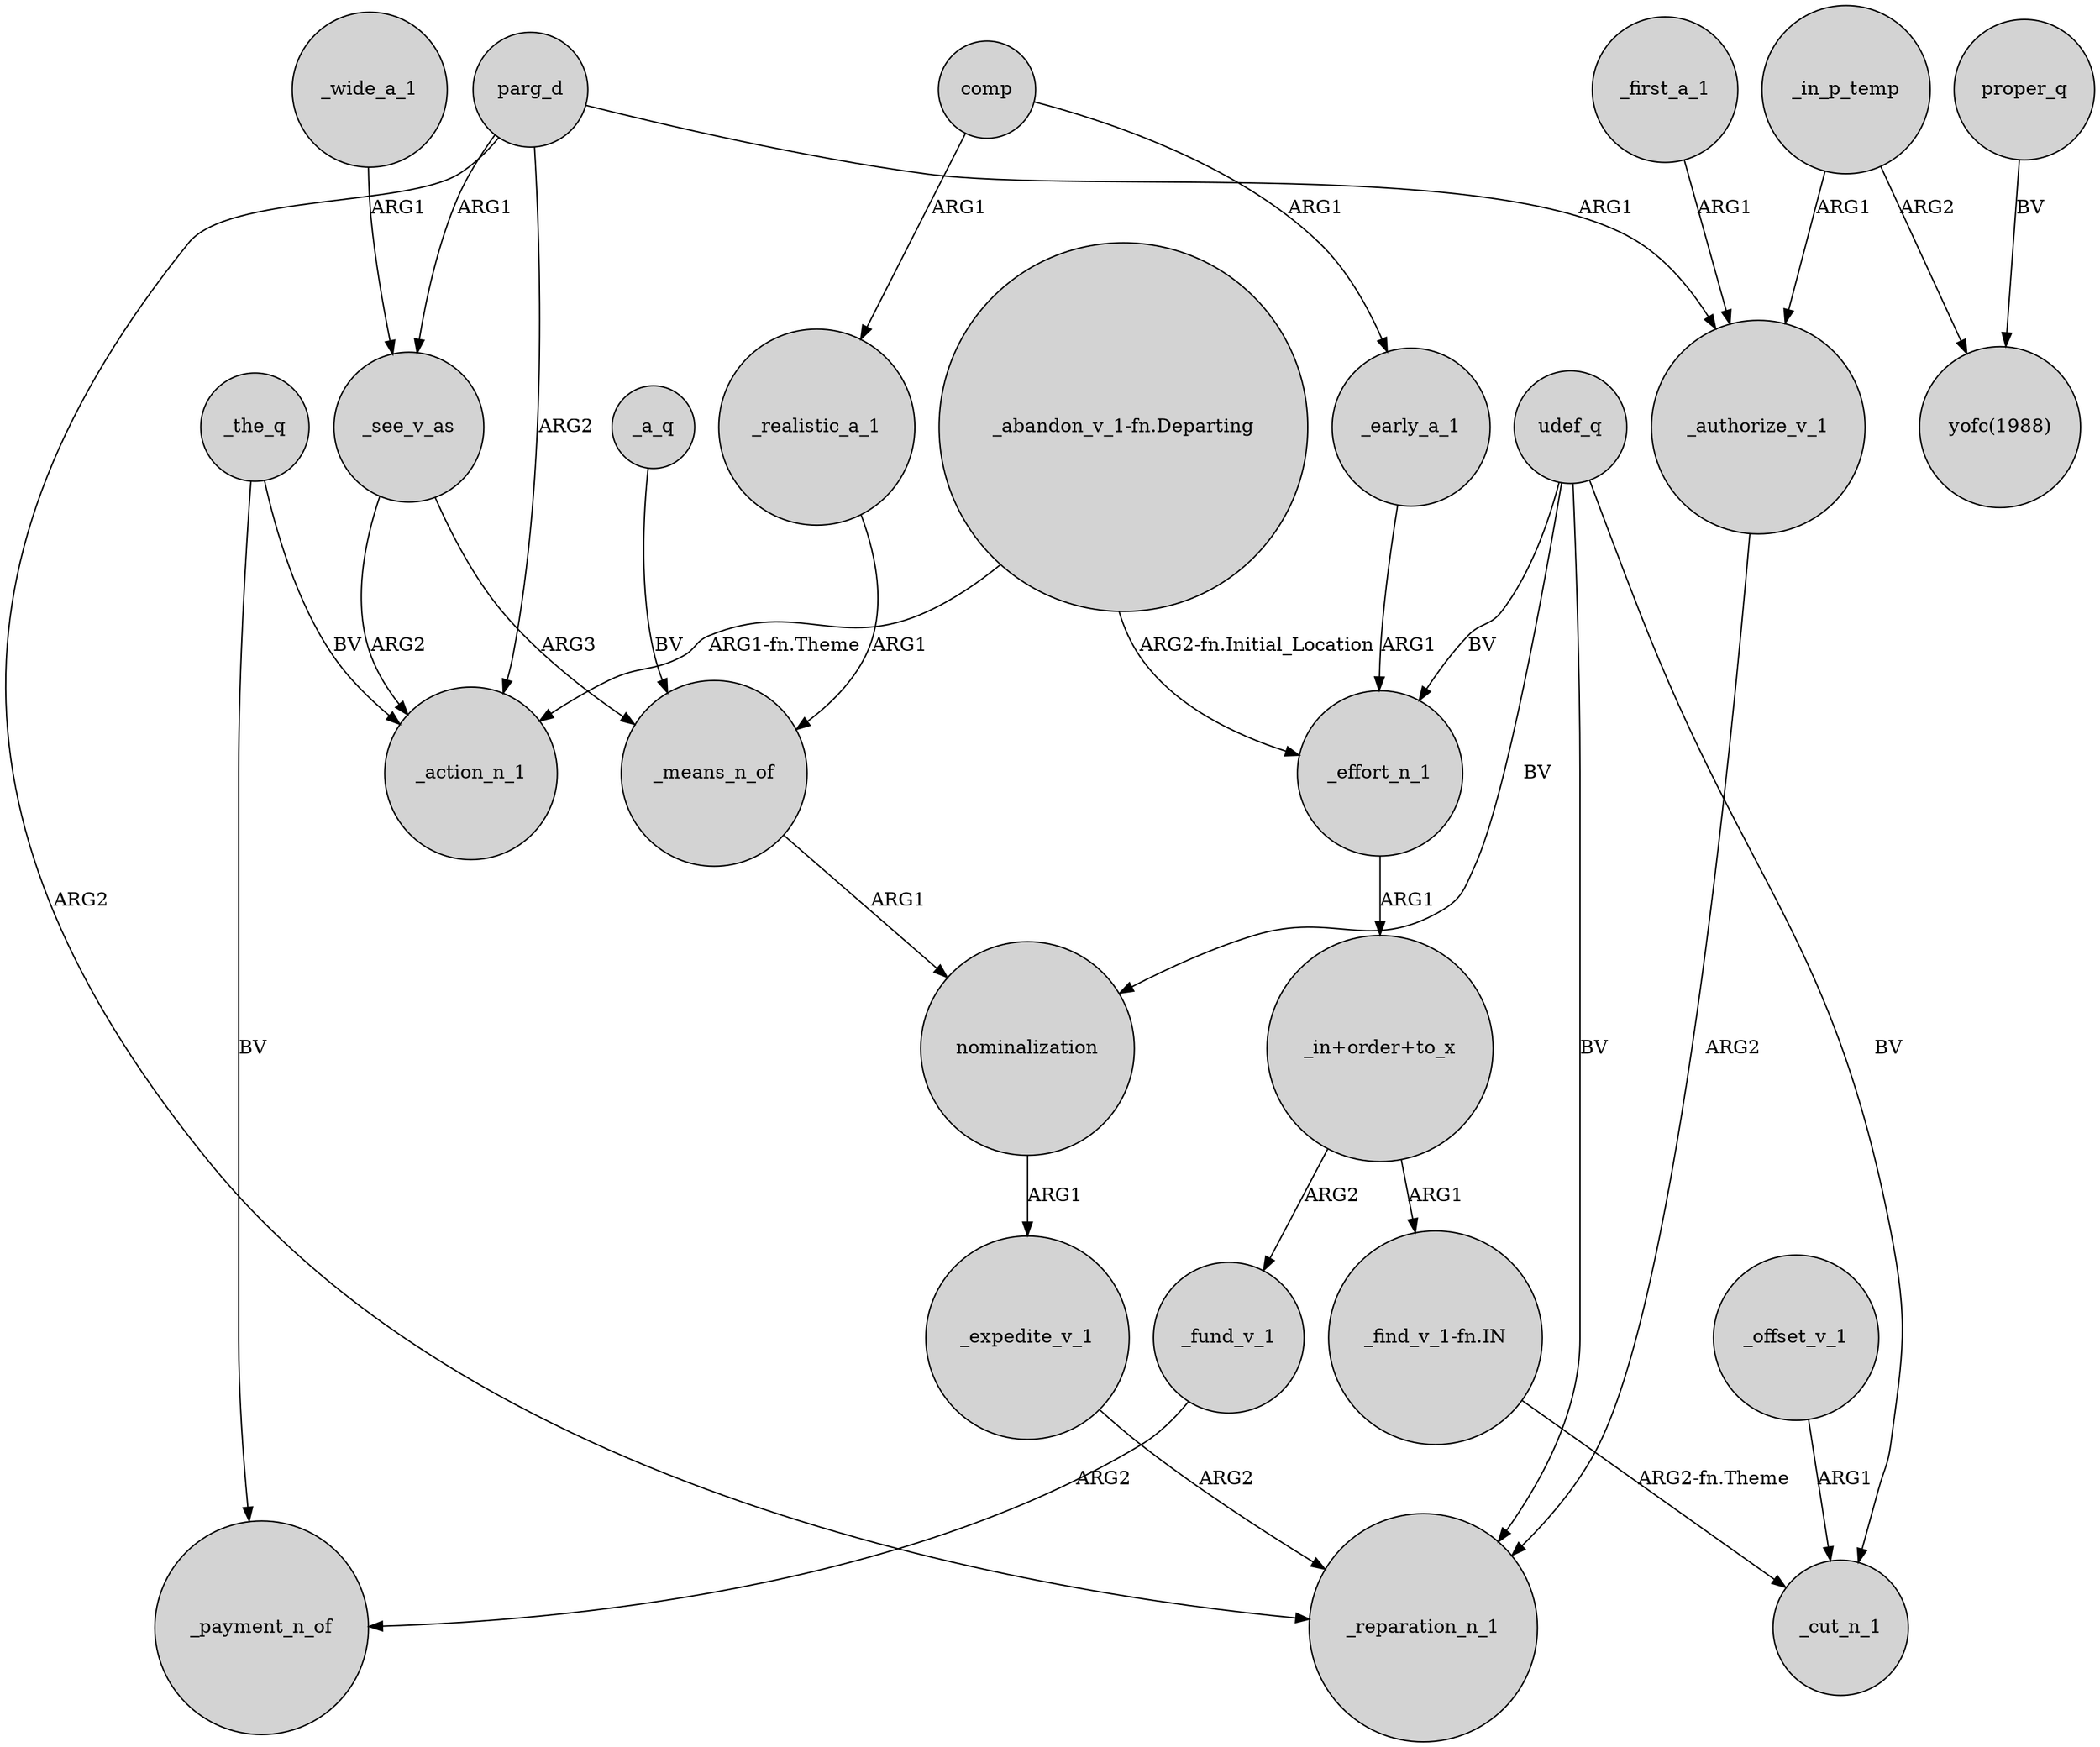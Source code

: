 digraph {
	node [shape=circle style=filled]
	_see_v_as -> _means_n_of [label=ARG3]
	_the_q -> _action_n_1 [label=BV]
	_offset_v_1 -> _cut_n_1 [label=ARG1]
	parg_d -> _see_v_as [label=ARG1]
	nominalization -> _expedite_v_1 [label=ARG1]
	parg_d -> _action_n_1 [label=ARG2]
	_early_a_1 -> _effort_n_1 [label=ARG1]
	_the_q -> _payment_n_of [label=BV]
	_in_p_temp -> "yofc(1988)" [label=ARG2]
	"_abandon_v_1-fn.Departing" -> _effort_n_1 [label="ARG2-fn.Initial_Location"]
	_first_a_1 -> _authorize_v_1 [label=ARG1]
	parg_d -> _reparation_n_1 [label=ARG2]
	comp -> _realistic_a_1 [label=ARG1]
	_means_n_of -> nominalization [label=ARG1]
	_authorize_v_1 -> _reparation_n_1 [label=ARG2]
	_a_q -> _means_n_of [label=BV]
	parg_d -> _authorize_v_1 [label=ARG1]
	_see_v_as -> _action_n_1 [label=ARG2]
	proper_q -> "yofc(1988)" [label=BV]
	"_abandon_v_1-fn.Departing" -> _action_n_1 [label="ARG1-fn.Theme"]
	_realistic_a_1 -> _means_n_of [label=ARG1]
	udef_q -> _reparation_n_1 [label=BV]
	udef_q -> _cut_n_1 [label=BV]
	"_find_v_1-fn.IN" -> _cut_n_1 [label="ARG2-fn.Theme"]
	_fund_v_1 -> _payment_n_of [label=ARG2]
	_effort_n_1 -> "_in+order+to_x" [label=ARG1]
	udef_q -> nominalization [label=BV]
	_wide_a_1 -> _see_v_as [label=ARG1]
	_expedite_v_1 -> _reparation_n_1 [label=ARG2]
	_in_p_temp -> _authorize_v_1 [label=ARG1]
	"_in+order+to_x" -> "_find_v_1-fn.IN" [label=ARG1]
	"_in+order+to_x" -> _fund_v_1 [label=ARG2]
	comp -> _early_a_1 [label=ARG1]
	udef_q -> _effort_n_1 [label=BV]
}
